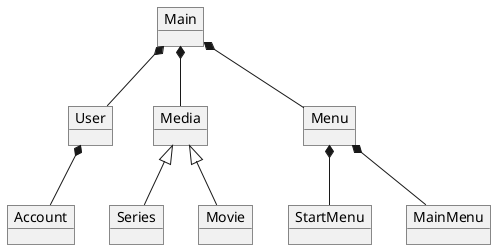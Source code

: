 @startuml

object Main
object User
object Media
object Series
object Movie
object Account
object Menu
object StartMenu
object MainMenu


Main*--Media
Main *-- User
Media <|-- Movie
Media <|-- Series
User *-- Account
Main *-- Menu
Menu *-- StartMenu
Menu *-- MainMenu



@enduml